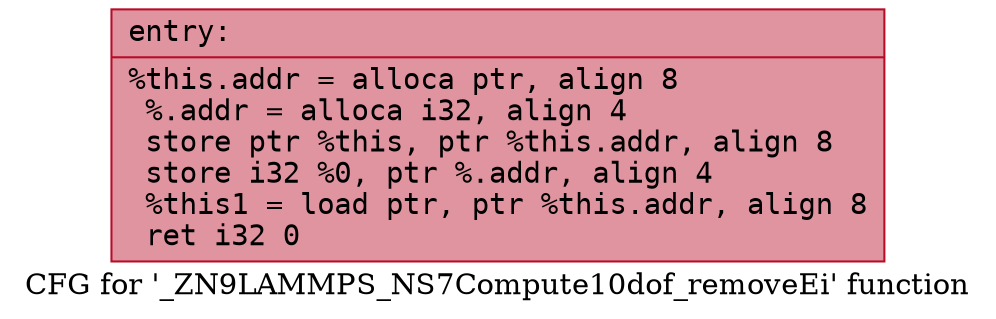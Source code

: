 digraph "CFG for '_ZN9LAMMPS_NS7Compute10dof_removeEi' function" {
	label="CFG for '_ZN9LAMMPS_NS7Compute10dof_removeEi' function";

	Node0x557a4d494790 [shape=record,color="#b70d28ff", style=filled, fillcolor="#b70d2870" fontname="Courier",label="{entry:\l|  %this.addr = alloca ptr, align 8\l  %.addr = alloca i32, align 4\l  store ptr %this, ptr %this.addr, align 8\l  store i32 %0, ptr %.addr, align 4\l  %this1 = load ptr, ptr %this.addr, align 8\l  ret i32 0\l}"];
}
